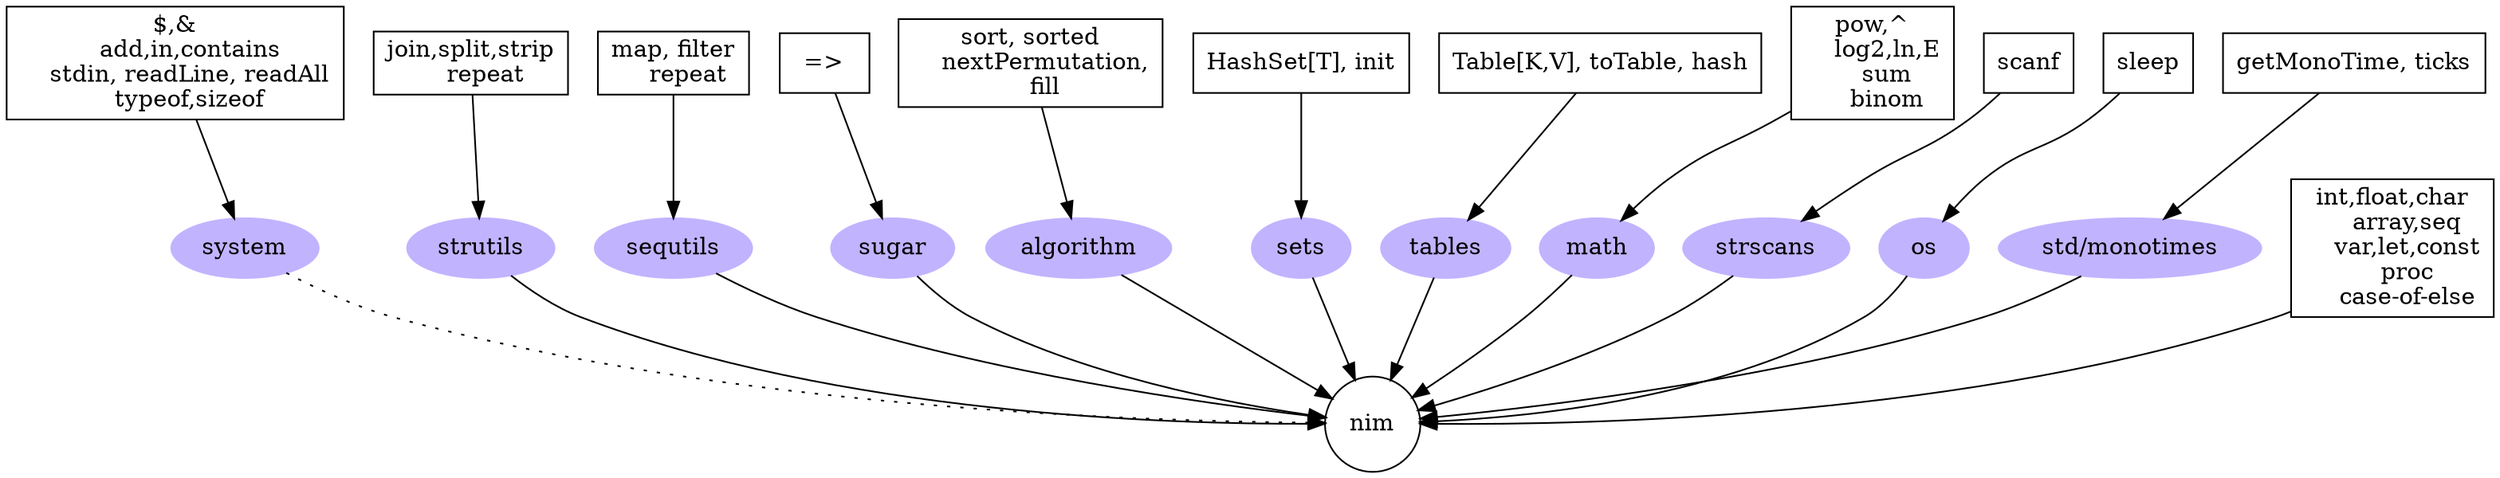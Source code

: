 digraph G { 
  nim 
    [shape = circle, URL = "https://nim-lang.org"] ;
  
  system, strutils, 
  sequtils, sugar, 
  algorithm, sets, tables, 
  math, strscans, os, monotimes
    [style = filled, color = "0.7 0.3 1.0"] ;
  
  monotimes [label="std/monotimes"]


  nim0 [ label = 
    "int,float,char
    array,seq
    var,let,const
    proc
    case-of-else", 
  shape = box ]
  nim0 -> nim ;
  
/* ************ */
  system -> nim [style = dotted] ;
  system0 [ label = 
    "$,&
    add,in,contains
    stdin, readLine, readAll
    typeof,sizeof", 
  shape = box] ;
  system0 -> system ;

/* ************ */
  strutils -> nim;
  strutils0[ label = 
    "join,split,strip
    repeat", 
  shape = box] ;
  strutils0 -> strutils ;

/* ************ */

  sequtils -> nim;
  sequtils0[ label = 
    "map, filter
    repeat", 
  shape = box] ; 
  sequtils0 -> sequtils;

/* ************ */
  sugar -> nim;
  sugar0[ label = 
    "=>", 
  shape = box ] ; 
  sugar0 -> sugar;

/* ************ */

  algorithm -> nim;
  algorithm0[label = 
    "sort, sorted
    nextPermutation,
    fill", 
  shape = box ]
  algorithm0 -> algorithm    

/* ************ */

  sets -> nim;
  sets0[ label = 
    "HashSet[T], init", 
  shape = box ] ; 
  sets0 -> sets;


/* ************ */
  tables -> nim;
  tables0[ label = 
    "Table[K,V], toTable, hash", 
  shape = box ] ; 
  tables0 -> tables;


/* ************ */

  math -> nim;
  math0[ label = 
    "pow,^
    log2,ln,E
    sum
    binom", 
  shape = box ] ; 
  math0 -> math ;

/* ************ */

  strscans -> nim;
  strscans0[ label = 
    "scanf", 
  shape = box ]
  strscans0 -> strscans ;

/* ************ */

  os -> nim;
  os0[ label = 
    "sleep", 
  shape = box ]
  os0 -> os ;

/* ************ */

  monotimes -> nim;
  monotimes0[ label = 
    "getMonoTime, ticks", 
  shape = box ]
  monotimes0 -> monotimes ;

}
